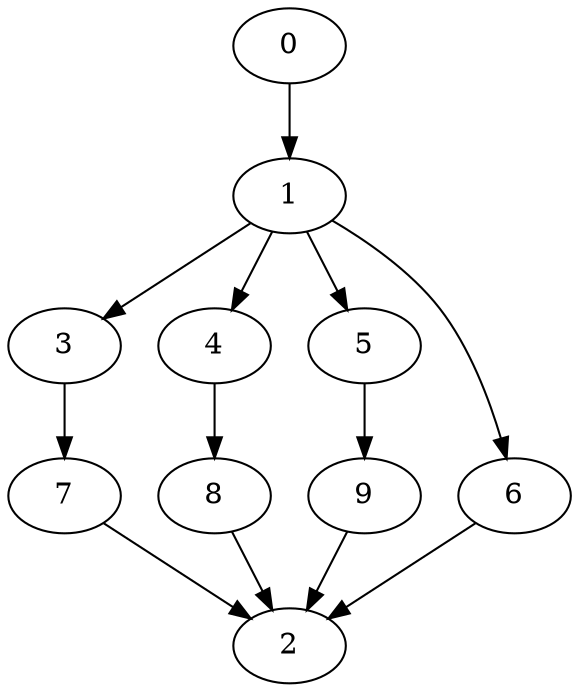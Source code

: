 digraph "SeriesParallel-MaxBf-4_Nodes_10_CCR_10.04_WeightType_Random" {
	0	 [Weight=3];
	1	 [Weight=10];
	0 -> 1	 [Weight=13];
	3	 [Weight=5];
	1 -> 3	 [Weight=31];
	4	 [Weight=9];
	1 -> 4	 [Weight=19];
	5	 [Weight=5];
	1 -> 5	 [Weight=63];
	6	 [Weight=3];
	1 -> 6	 [Weight=38];
	2	 [Weight=2];
	7	 [Weight=4];
	3 -> 7	 [Weight=31];
	8	 [Weight=6];
	4 -> 8	 [Weight=56];
	9	 [Weight=3];
	5 -> 9	 [Weight=63];
	6 -> 2	 [Weight=50];
	7 -> 2	 [Weight=44];
	8 -> 2	 [Weight=63];
	9 -> 2	 [Weight=31];
}
